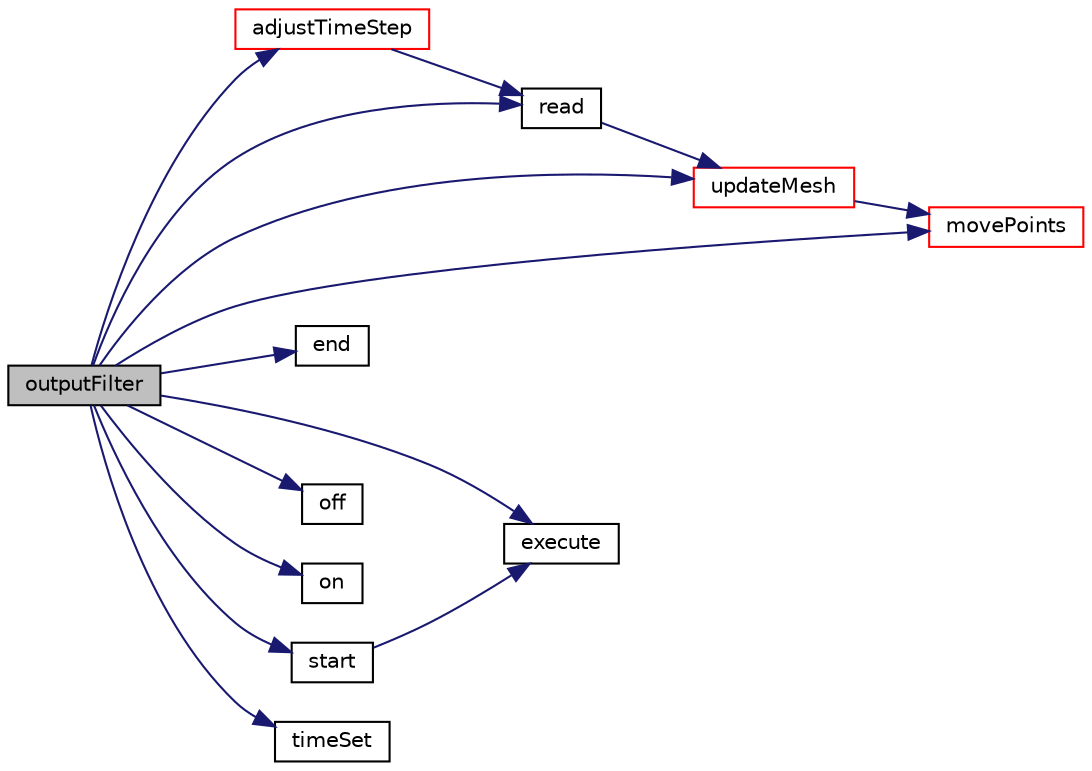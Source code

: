 digraph "outputFilter"
{
  bgcolor="transparent";
  edge [fontname="Helvetica",fontsize="10",labelfontname="Helvetica",labelfontsize="10"];
  node [fontname="Helvetica",fontsize="10",shape=record];
  rankdir="LR";
  Node1 [label="outputFilter",height=0.2,width=0.4,color="black", fillcolor="grey75", style="filled", fontcolor="black"];
  Node1 -> Node2 [color="midnightblue",fontsize="10",style="solid",fontname="Helvetica"];
  Node2 [label="adjustTimeStep",height=0.2,width=0.4,color="red",URL="$a01790.html#a8a88aad980720a56ff0ff3254f885bf9",tooltip="Called at the end of Time::adjustDeltaT() if adjustTime is true. "];
  Node2 -> Node3 [color="midnightblue",fontsize="10",style="solid",fontname="Helvetica"];
  Node3 [label="read",height=0.2,width=0.4,color="black",URL="$a01790.html#afac0600fef97b05534a595ce00b272ed",tooltip="Read and set the function object if its data have changed. "];
  Node3 -> Node4 [color="midnightblue",fontsize="10",style="solid",fontname="Helvetica"];
  Node4 [label="updateMesh",height=0.2,width=0.4,color="red",URL="$a01790.html#a9c8cde0b192708d622d874f8cc2df66d",tooltip="Update for changes of mesh. "];
  Node4 -> Node5 [color="midnightblue",fontsize="10",style="solid",fontname="Helvetica"];
  Node5 [label="movePoints",height=0.2,width=0.4,color="red",URL="$a01790.html#a66fa500d6452898eb1bb9342e534f6aa",tooltip="Update for changes of mesh. "];
  Node1 -> Node6 [color="midnightblue",fontsize="10",style="solid",fontname="Helvetica"];
  Node6 [label="end",height=0.2,width=0.4,color="black",URL="$a01790.html#af545ab12986d2fe462f1013c3bafb5f3",tooltip="Called when Time::run() determines that the time-loop exits. "];
  Node1 -> Node7 [color="midnightblue",fontsize="10",style="solid",fontname="Helvetica"];
  Node7 [label="execute",height=0.2,width=0.4,color="black",URL="$a01790.html#a134fe72050d78b4d132056902ae60f65",tooltip="Called at each ++ or += of the time-loop. "];
  Node1 -> Node5 [color="midnightblue",fontsize="10",style="solid",fontname="Helvetica"];
  Node1 -> Node8 [color="midnightblue",fontsize="10",style="solid",fontname="Helvetica"];
  Node8 [label="off",height=0.2,width=0.4,color="black",URL="$a01790.html#a2f241b422ebdbd7a570178ceaebdd2fa",tooltip="Switch the function object off. "];
  Node1 -> Node9 [color="midnightblue",fontsize="10",style="solid",fontname="Helvetica"];
  Node9 [label="on",height=0.2,width=0.4,color="black",URL="$a01790.html#af5a2f93105e0a24634af5793d2c5c5b8",tooltip="Switch the function object on. "];
  Node1 -> Node3 [color="midnightblue",fontsize="10",style="solid",fontname="Helvetica"];
  Node1 -> Node10 [color="midnightblue",fontsize="10",style="solid",fontname="Helvetica"];
  Node10 [label="start",height=0.2,width=0.4,color="black",URL="$a01790.html#aad5997aaaa2d622f0ca57f8b24a51a7b",tooltip="Called at the start of the time-loop. "];
  Node10 -> Node7 [color="midnightblue",fontsize="10",style="solid",fontname="Helvetica"];
  Node1 -> Node11 [color="midnightblue",fontsize="10",style="solid",fontname="Helvetica"];
  Node11 [label="timeSet",height=0.2,width=0.4,color="black",URL="$a01790.html#ad684acd61b0868602bf3e52d09960a64",tooltip="Called when time was set at the end of the Time::operator++. "];
  Node1 -> Node4 [color="midnightblue",fontsize="10",style="solid",fontname="Helvetica"];
}
